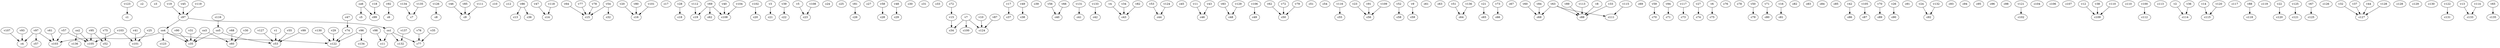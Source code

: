 strict digraph  {
c1;
c2;
c3;
c4;
c5;
c6;
c7;
c8;
c9;
c10;
c11;
c12;
c13;
c14;
c15;
c16;
c17;
c18;
c19;
c20;
c21;
c22;
c23;
c24;
c25;
c26;
c27;
c28;
c29;
c30;
c31;
c32;
c33;
c34;
c35;
c36;
c37;
c38;
c39;
c40;
c41;
c42;
c43;
c44;
c45;
c46;
c47;
c48;
c49;
c50;
c51;
c52;
c53;
c54;
c55;
c56;
c57;
c58;
c59;
c60;
c61;
c62;
c63;
c64;
c65;
c66;
c67;
c68;
c69;
c70;
c71;
c72;
c73;
c74;
c75;
c76;
c77;
c78;
c79;
c80;
c81;
c82;
c83;
c84;
c85;
c86;
c87;
c88;
c89;
c90;
c91;
c92;
c93;
c94;
c95;
c96;
c97;
c98;
c99;
c100;
c101;
c102;
c103;
c104;
c105;
c106;
c107;
c108;
c109;
c110;
c111;
c112;
c113;
c114;
c115;
c116;
c117;
c118;
c119;
c120;
c121;
c122;
c123;
c124;
c125;
c126;
c127;
c128;
c129;
c130;
c131;
c132;
c133;
c134;
c135;
c136;
v1;
v2;
v3;
v4;
v5;
v6;
v7;
v8;
v9;
v10;
v11;
v12;
v13;
v14;
v15;
v16;
v17;
v18;
v19;
v20;
v21;
v22;
v23;
v24;
v25;
v26;
v27;
v28;
v29;
v30;
v31;
v32;
v33;
v34;
v35;
v36;
v37;
v38;
v39;
v40;
v41;
v42;
v43;
v44;
v45;
v46;
v47;
v48;
v49;
v50;
v51;
v52;
v53;
v54;
v55;
v56;
v57;
v58;
v59;
v60;
v61;
v62;
v63;
v64;
v65;
v66;
v67;
v68;
v69;
v70;
v71;
v72;
v73;
v74;
v75;
v76;
v77;
v78;
v79;
v80;
v81;
v82;
v83;
v84;
v85;
v86;
v87;
v88;
v89;
v90;
v91;
v92;
v93;
v94;
v95;
v96;
v97;
v98;
v99;
v100;
v101;
v102;
v103;
v104;
v105;
v106;
v107;
v108;
v109;
v110;
v111;
v112;
v113;
v114;
v115;
v116;
v117;
v118;
v119;
v120;
v121;
v122;
v123;
v124;
v125;
v126;
v127;
v128;
v129;
v130;
v131;
v132;
v133;
v134;
v135;
v136;
v137;
co1;
co2;
co3;
co4;
co5;
co6;
c47 -> v74  [weight=1];
c72 -> v15  [weight=1];
c97 -> co1  [weight=1];
c97 -> co4  [weight=1];
c116 -> co5  [weight=1];
v1 -> c53  [weight=1];
v2 -> c114  [weight=1];
v3 -> c21  [weight=1];
v4 -> c43  [weight=1];
v5 -> c23  [weight=1];
v6 -> c75  [weight=1];
v7 -> c34  [weight=1];
v7 -> c100  [weight=1];
v7 -> c124  [weight=1];
v8 -> c88  [weight=1];
v9 -> c59  [weight=1];
v10 -> c124  [weight=1];
v11 -> c46  [weight=1];
v12 -> c109  [weight=1];
v13 -> c133  [weight=1];
v14 -> c115  [weight=1];
v15 -> c34  [weight=1];
v16 -> c81  [weight=1];
v17 -> c37  [weight=1];
v18 -> c99  [weight=1];
v19 -> c97  [weight=1];
v20 -> c16  [weight=1];
v21 -> c65  [weight=1];
v22 -> c120  [weight=1];
v23 -> c56  [weight=1];
v24 -> c92  [weight=1];
v25 -> c101  [weight=1];
v26 -> c90  [weight=1];
v27 -> c74  [weight=1];
v28 -> c18  [weight=1];
v29 -> c122  [weight=1];
v30 -> c60  [weight=1];
v31 -> c35  [weight=1];
v32 -> c127  [weight=1];
v33 -> c88  [weight=1];
v34 -> c43  [weight=1];
v35 -> c77  [weight=1];
v36 -> c114  [weight=1];
v37 -> c127  [weight=1];
v38 -> c109  [weight=1];
v39 -> c22  [weight=1];
v40 -> c108  [weight=1];
v41 -> c101  [weight=1];
v42 -> c86  [weight=1];
v43 -> c46  [weight=1];
v44 -> c127  [weight=1];
v45 -> c97  [weight=1];
v46 -> c9  [weight=1];
v47 -> c14  [weight=1];
v48 -> c29  [weight=1];
v49 -> c38  [weight=1];
v50 -> c79  [weight=1];
v51 -> c64  [weight=1];
v52 -> c58  [weight=1];
v53 -> c44  [weight=1];
v54 -> c32  [weight=1];
v54 -> c15  [weight=1];
v55 -> c53  [weight=1];
v56 -> c40  [weight=1];
v57 -> c105  [weight=1];
v57 -> c103  [weight=1];
v58 -> c28  [weight=1];
v59 -> c70  [weight=1];
v60 -> c68  [weight=1];
v61 -> c103  [weight=1];
v62 -> c50  [weight=1];
v63 -> c88  [weight=1];
v63 -> c111  [weight=1];
v63 -> c68  [weight=1];
v64 -> c15  [weight=1];
v65 -> c135  [weight=1];
v66 -> c40  [weight=1];
v67 -> c125  [weight=1];
v68 -> c60  [weight=1];
v69 -> c62  [weight=1];
v69 -> c19  [weight=1];
v69 -> c108  [weight=1];
v70 -> c89  [weight=1];
v71 -> c80  [weight=1];
v72 -> c50  [weight=1];
v73 -> c66  [weight=1];
v74 -> c122  [weight=1];
v75 -> c52  [weight=1];
v76 -> c77  [weight=1];
v77 -> c15  [weight=1];
v78 -> c15  [weight=1];
v79 -> c50  [weight=1];
v80 -> c16  [weight=1];
v81 -> c26  [weight=1];
v82 -> c43  [weight=1];
v83 -> c48  [weight=1];
v84 -> c68  [weight=1];
v85 -> c9  [weight=1];
v86 -> c36  [weight=1];
v86 -> c13  [weight=1];
v87 -> c124  [weight=1];
v88 -> c118  [weight=1];
v89 -> c88  [weight=1];
v90 -> c35  [weight=1];
v91 -> c56  [weight=1];
v92 -> c6  [weight=1];
v93 -> c4  [weight=1];
v94 -> c71  [weight=1];
v95 -> c52  [weight=1];
v95 -> c105  [weight=1];
v96 -> c122  [weight=1];
v96 -> c134  [weight=1];
v97 -> c57  [weight=1];
v97 -> c103  [weight=1];
v97 -> c4  [weight=1];
v98 -> c11  [weight=1];
v99 -> c53  [weight=1];
v100 -> c112  [weight=1];
v101 -> c16  [weight=1];
v102 -> c20  [weight=1];
v103 -> c101  [weight=1];
v103 -> c105  [weight=1];
v104 -> c108  [weight=1];
v105 -> c87  [weight=1];
v106 -> c49  [weight=1];
v107 -> c4  [weight=1];
v108 -> c23  [weight=1];
v109 -> c56  [weight=1];
v110 -> c109  [weight=1];
v111 -> c9  [weight=1];
v112 -> c19  [weight=1];
v113 -> c88  [weight=1];
v114 -> c133  [weight=1];
v115 -> c111  [weight=1];
v116 -> c55  [weight=1];
v117 -> c73  [weight=1];
v118 -> c14  [weight=1];
v119 -> c97  [weight=1];
v120 -> c115  [weight=1];
v121 -> c102  [weight=1];
v122 -> c131  [weight=1];
v123 -> c1  [weight=1];
v124 -> c44  [weight=1];
v125 -> c121  [weight=1];
v126 -> c8  [weight=1];
v127 -> c53  [weight=1];
v128 -> c127  [weight=1];
v129 -> c48  [weight=1];
v130 -> c122  [weight=1];
v131 -> c41  [weight=1];
v132 -> c92  [weight=1];
v133 -> c42  [weight=1];
v134 -> c7  [weight=1];
v135 -> c7  [weight=1];
v136 -> c64  [weight=1];
v137 -> c132  [weight=1];
co1 -> c132  [weight=1];
co1 -> c77  [weight=1];
co1 -> c11  [weight=1];
co2 -> c136  [weight=1];
co2 -> c105  [weight=1];
co3 -> c35  [weight=1];
co3 -> c60  [weight=1];
co4 -> c123  [weight=1];
co4 -> c103  [weight=1];
co4 -> c122  [weight=1];
co4 -> c35  [weight=1];
co5 -> c35  [weight=1];
co5 -> c53  [weight=1];
co6 -> c5  [weight=1];
co6 -> c99  [weight=1];
}
